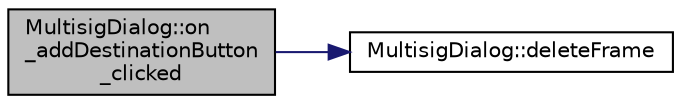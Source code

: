 digraph "MultisigDialog::on_addDestinationButton_clicked"
{
  edge [fontname="Helvetica",fontsize="10",labelfontname="Helvetica",labelfontsize="10"];
  node [fontname="Helvetica",fontsize="10",shape=record];
  rankdir="LR";
  Node246 [label="MultisigDialog::on\l_addDestinationButton\l_clicked",height=0.2,width=0.4,color="black", fillcolor="grey75", style="filled", fontcolor="black"];
  Node246 -> Node247 [color="midnightblue",fontsize="10",style="solid",fontname="Helvetica"];
  Node247 [label="MultisigDialog::deleteFrame",height=0.2,width=0.4,color="black", fillcolor="white", style="filled",URL="$class_multisig_dialog.html#a2c6519864a64e8180fab099f5a25d12e"];
}
